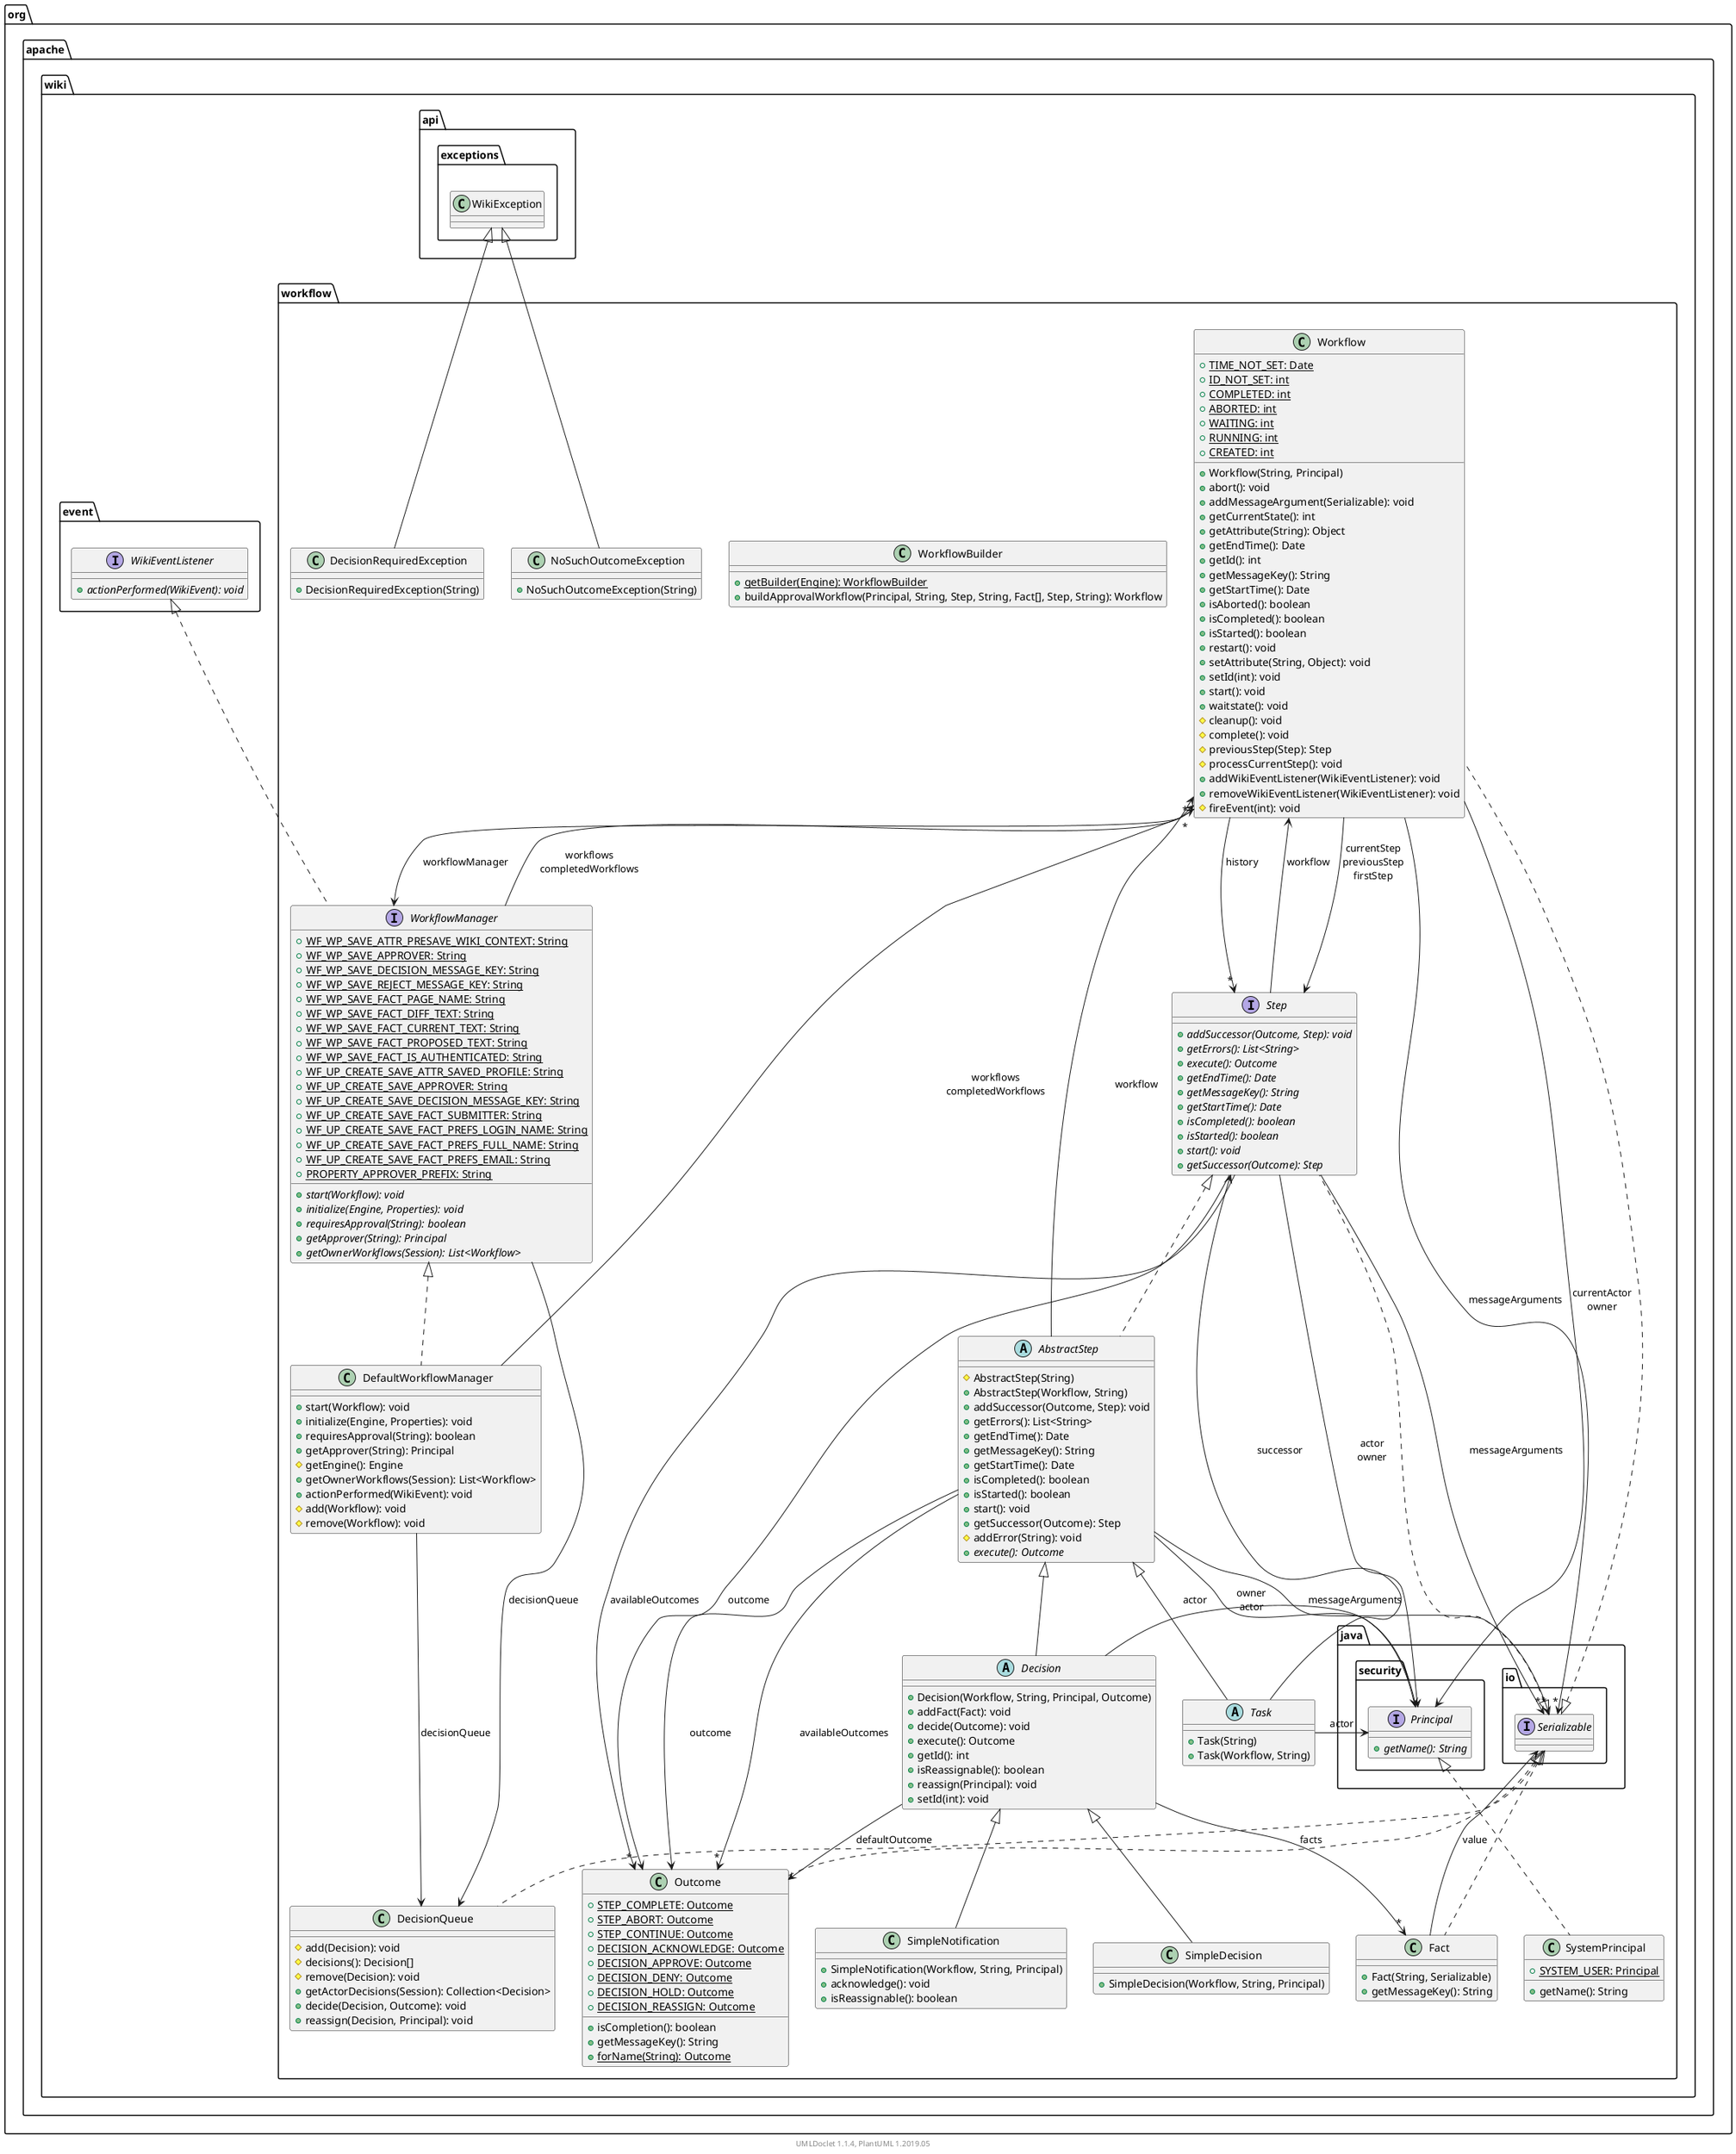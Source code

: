 @startuml

    namespace org.apache.wiki.workflow {

        class Workflow [[Workflow.html]] {
            {static} +TIME_NOT_SET: Date
            {static} +ID_NOT_SET: int
            {static} +COMPLETED: int
            {static} +ABORTED: int
            {static} +WAITING: int
            {static} +RUNNING: int
            {static} +CREATED: int
            +Workflow(String, Principal)
            +abort(): void
            +addMessageArgument(Serializable): void
            +getCurrentState(): int
            +getAttribute(String): Object
            +getEndTime(): Date
            +getId(): int
            +getMessageKey(): String
            +getStartTime(): Date
            +isAborted(): boolean
            +isCompleted(): boolean
            +isStarted(): boolean
            +restart(): void
            +setAttribute(String, Object): void
            +setId(int): void
            +start(): void
            +waitstate(): void
            #cleanup(): void
            #complete(): void
            #previousStep(Step): Step
            #processCurrentStep(): void
            +addWikiEventListener(WikiEventListener): void
            +removeWikiEventListener(WikiEventListener): void
            #fireEvent(int): void
        }

        class SimpleDecision [[SimpleDecision.html]] {
            +SimpleDecision(Workflow, String, Principal)
        }

        class WorkflowBuilder [[WorkflowBuilder.html]] {
            {static} +getBuilder(Engine): WorkflowBuilder
            +buildApprovalWorkflow(Principal, String, Step, String, Fact[], Step, String): Workflow
        }

        class Outcome [[Outcome.html]] {
            {static} +STEP_COMPLETE: Outcome
            {static} +STEP_ABORT: Outcome
            {static} +STEP_CONTINUE: Outcome
            {static} +DECISION_ACKNOWLEDGE: Outcome
            {static} +DECISION_APPROVE: Outcome
            {static} +DECISION_DENY: Outcome
            {static} +DECISION_HOLD: Outcome
            {static} +DECISION_REASSIGN: Outcome
            +isCompletion(): boolean
            +getMessageKey(): String
            {static} +forName(String): Outcome
        }

        class DefaultWorkflowManager [[DefaultWorkflowManager.html]] {
            +start(Workflow): void
            +initialize(Engine, Properties): void
            +requiresApproval(String): boolean
            +getApprover(String): Principal
            #getEngine(): Engine
            +getOwnerWorkflows(Session): List<Workflow>
            +actionPerformed(WikiEvent): void
            #add(Workflow): void
            #remove(Workflow): void
        }

        abstract class Decision [[Decision.html]] {
            +Decision(Workflow, String, Principal, Outcome)
            +addFact(Fact): void
            +decide(Outcome): void
            +execute(): Outcome
            +getId(): int
            +isReassignable(): boolean
            +reassign(Principal): void
            +setId(int): void
        }

        class Fact [[Fact.html]] {
            +Fact(String, Serializable)
            +getMessageKey(): String
        }

        class SimpleNotification [[SimpleNotification.html]] {
            +SimpleNotification(Workflow, String, Principal)
            +acknowledge(): void
            +isReassignable(): boolean
        }

        abstract class AbstractStep [[AbstractStep.html]] {
            #AbstractStep(String)
            +AbstractStep(Workflow, String)
            +addSuccessor(Outcome, Step): void
            +getErrors(): List<String>
            +getEndTime(): Date
            +getMessageKey(): String
            +getStartTime(): Date
            +isCompleted(): boolean
            +isStarted(): boolean
            +start(): void
            +getSuccessor(Outcome): Step
            #addError(String): void
            {abstract} +execute(): Outcome
        }

        class DecisionRequiredException [[DecisionRequiredException.html]] {
            +DecisionRequiredException(String)
        }

        class NoSuchOutcomeException [[NoSuchOutcomeException.html]] {
            +NoSuchOutcomeException(String)
        }

        interface WorkflowManager [[WorkflowManager.html]] {
            {static} +WF_WP_SAVE_ATTR_PRESAVE_WIKI_CONTEXT: String
            {static} +WF_WP_SAVE_APPROVER: String
            {static} +WF_WP_SAVE_DECISION_MESSAGE_KEY: String
            {static} +WF_WP_SAVE_REJECT_MESSAGE_KEY: String
            {static} +WF_WP_SAVE_FACT_PAGE_NAME: String
            {static} +WF_WP_SAVE_FACT_DIFF_TEXT: String
            {static} +WF_WP_SAVE_FACT_CURRENT_TEXT: String
            {static} +WF_WP_SAVE_FACT_PROPOSED_TEXT: String
            {static} +WF_WP_SAVE_FACT_IS_AUTHENTICATED: String
            {static} +WF_UP_CREATE_SAVE_ATTR_SAVED_PROFILE: String
            {static} +WF_UP_CREATE_SAVE_APPROVER: String
            {static} +WF_UP_CREATE_SAVE_DECISION_MESSAGE_KEY: String
            {static} +WF_UP_CREATE_SAVE_FACT_SUBMITTER: String
            {static} +WF_UP_CREATE_SAVE_FACT_PREFS_LOGIN_NAME: String
            {static} +WF_UP_CREATE_SAVE_FACT_PREFS_FULL_NAME: String
            {static} +WF_UP_CREATE_SAVE_FACT_PREFS_EMAIL: String
            {static} +PROPERTY_APPROVER_PREFIX: String
            {abstract} +start(Workflow): void
            {abstract} +initialize(Engine, Properties): void
            {abstract} +requiresApproval(String): boolean
            {abstract} +getApprover(String): Principal
            {abstract} +getOwnerWorkflows(Session): List<Workflow>
        }

        interface Step [[Step.html]] {
            {abstract} +addSuccessor(Outcome, Step): void
            {abstract} +getErrors(): List<String>
            {abstract} +execute(): Outcome
            {abstract} +getEndTime(): Date
            {abstract} +getMessageKey(): String
            {abstract} +getStartTime(): Date
            {abstract} +isCompleted(): boolean
            {abstract} +isStarted(): boolean
            {abstract} +start(): void
            {abstract} +getSuccessor(Outcome): Step
        }

        class SystemPrincipal [[SystemPrincipal.html]] {
            {static} +SYSTEM_USER: Principal
            +getName(): String
        }

        class DecisionQueue [[DecisionQueue.html]] {
            #add(Decision): void
            #decisions(): Decision[]
            #remove(Decision): void
            +getActorDecisions(Session): Collection<Decision>
            +decide(Decision, Outcome): void
            +reassign(Decision, Principal): void
        }

        abstract class Task [[Task.html]] {
            +Task(String)
            +Task(Workflow, String)
        }

        interface java.io.Serializable
        java.io.Serializable <|.. Workflow

        Decision <|-- SimpleDecision

        java.io.Serializable <|.. Outcome

        WorkflowManager <|.. DefaultWorkflowManager

        AbstractStep <|-- Decision

        java.io.Serializable <|.. Fact

        Decision <|-- SimpleNotification

        Step <|.. AbstractStep

        class org.apache.wiki.api.exceptions.WikiException
        org.apache.wiki.api.exceptions.WikiException <|-- DecisionRequiredException

        org.apache.wiki.api.exceptions.WikiException <|-- NoSuchOutcomeException

        interface org.apache.wiki.event.WikiEventListener {
            {abstract} +actionPerformed(WikiEvent): void
        }
        org.apache.wiki.event.WikiEventListener <|.. WorkflowManager

        java.io.Serializable <|.. Step

        interface java.security.Principal {
            {abstract} +getName(): String
        }
        java.security.Principal <|.. SystemPrincipal

        java.io.Serializable <|.. DecisionQueue

        AbstractStep <|-- Task

        Workflow --> java.security.Principal: currentActor\nowner

        Workflow --> Step: currentStep\npreviousStep\nfirstStep

        Workflow --> "*" java.io.Serializable: messageArguments

        Workflow --> WorkflowManager: workflowManager

        Workflow --> "*" Step: history

        DefaultWorkflowManager --> "*" Workflow: workflows\ncompletedWorkflows

        DefaultWorkflowManager --> DecisionQueue: decisionQueue

        Decision --> java.security.Principal: actor

        Decision --> Outcome: defaultOutcome

        Decision --> "*" Fact: facts

        Fact --> java.io.Serializable: value

        AbstractStep --> "*" Outcome: availableOutcomes

        AbstractStep --> "*" java.io.Serializable: messageArguments

        AbstractStep --> Outcome: outcome

        AbstractStep --> java.security.Principal: owner\nactor

        AbstractStep --> Workflow: workflow

        WorkflowManager --> "*" Workflow: workflows\ncompletedWorkflows

        WorkflowManager --> DecisionQueue: decisionQueue

        Step --> "*" Outcome: availableOutcomes

        Step --> java.security.Principal: actor\nowner

        Step --> "*" java.io.Serializable: messageArguments

        Step --> Outcome: outcome

        Step --> Workflow: workflow

        Task --> java.security.Principal: actor

        Task --> Step: successor

    }


    center footer UMLDoclet 1.1.4, PlantUML 1.2019.05
@enduml
